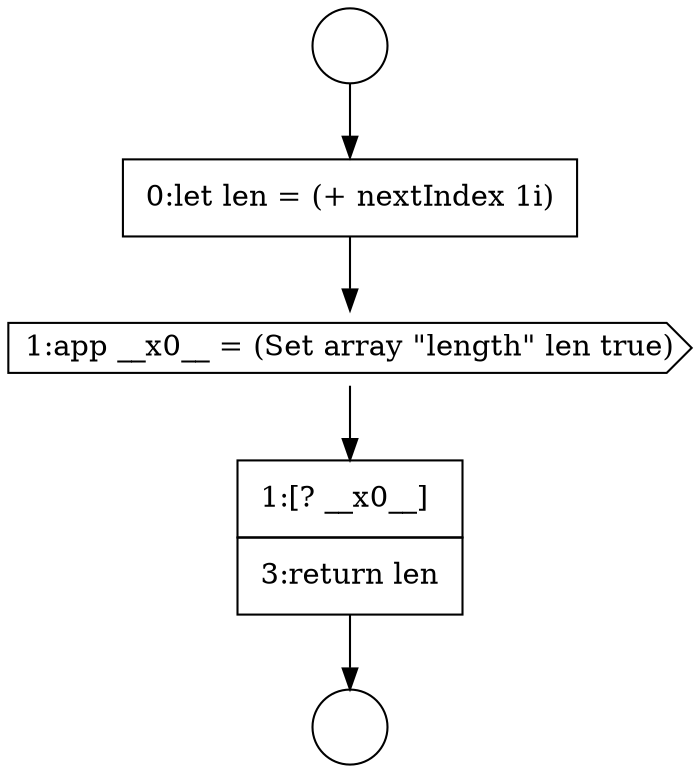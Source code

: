 digraph {
  node3858 [shape=circle label=" " color="black" fillcolor="white" style=filled]
  node3857 [shape=circle label=" " color="black" fillcolor="white" style=filled]
  node3861 [shape=none, margin=0, label=<<font color="black">
    <table border="0" cellborder="1" cellspacing="0" cellpadding="10">
      <tr><td align="left">1:[? __x0__]</td></tr>
      <tr><td align="left">3:return len</td></tr>
    </table>
  </font>> color="black" fillcolor="white" style=filled]
  node3859 [shape=none, margin=0, label=<<font color="black">
    <table border="0" cellborder="1" cellspacing="0" cellpadding="10">
      <tr><td align="left">0:let len = (+ nextIndex 1i)</td></tr>
    </table>
  </font>> color="black" fillcolor="white" style=filled]
  node3860 [shape=cds, label=<<font color="black">1:app __x0__ = (Set array &quot;length&quot; len true)</font>> color="black" fillcolor="white" style=filled]
  node3857 -> node3859 [ color="black"]
  node3859 -> node3860 [ color="black"]
  node3860 -> node3861 [ color="black"]
  node3861 -> node3858 [ color="black"]
}
